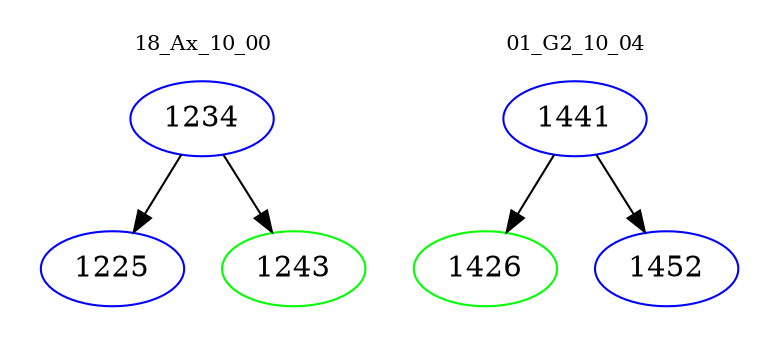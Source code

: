digraph{
subgraph cluster_0 {
color = white
label = "18_Ax_10_00";
fontsize=10;
T0_1234 [label="1234", color="blue"]
T0_1234 -> T0_1225 [color="black"]
T0_1225 [label="1225", color="blue"]
T0_1234 -> T0_1243 [color="black"]
T0_1243 [label="1243", color="green"]
}
subgraph cluster_1 {
color = white
label = "01_G2_10_04";
fontsize=10;
T1_1441 [label="1441", color="blue"]
T1_1441 -> T1_1426 [color="black"]
T1_1426 [label="1426", color="green"]
T1_1441 -> T1_1452 [color="black"]
T1_1452 [label="1452", color="blue"]
}
}
